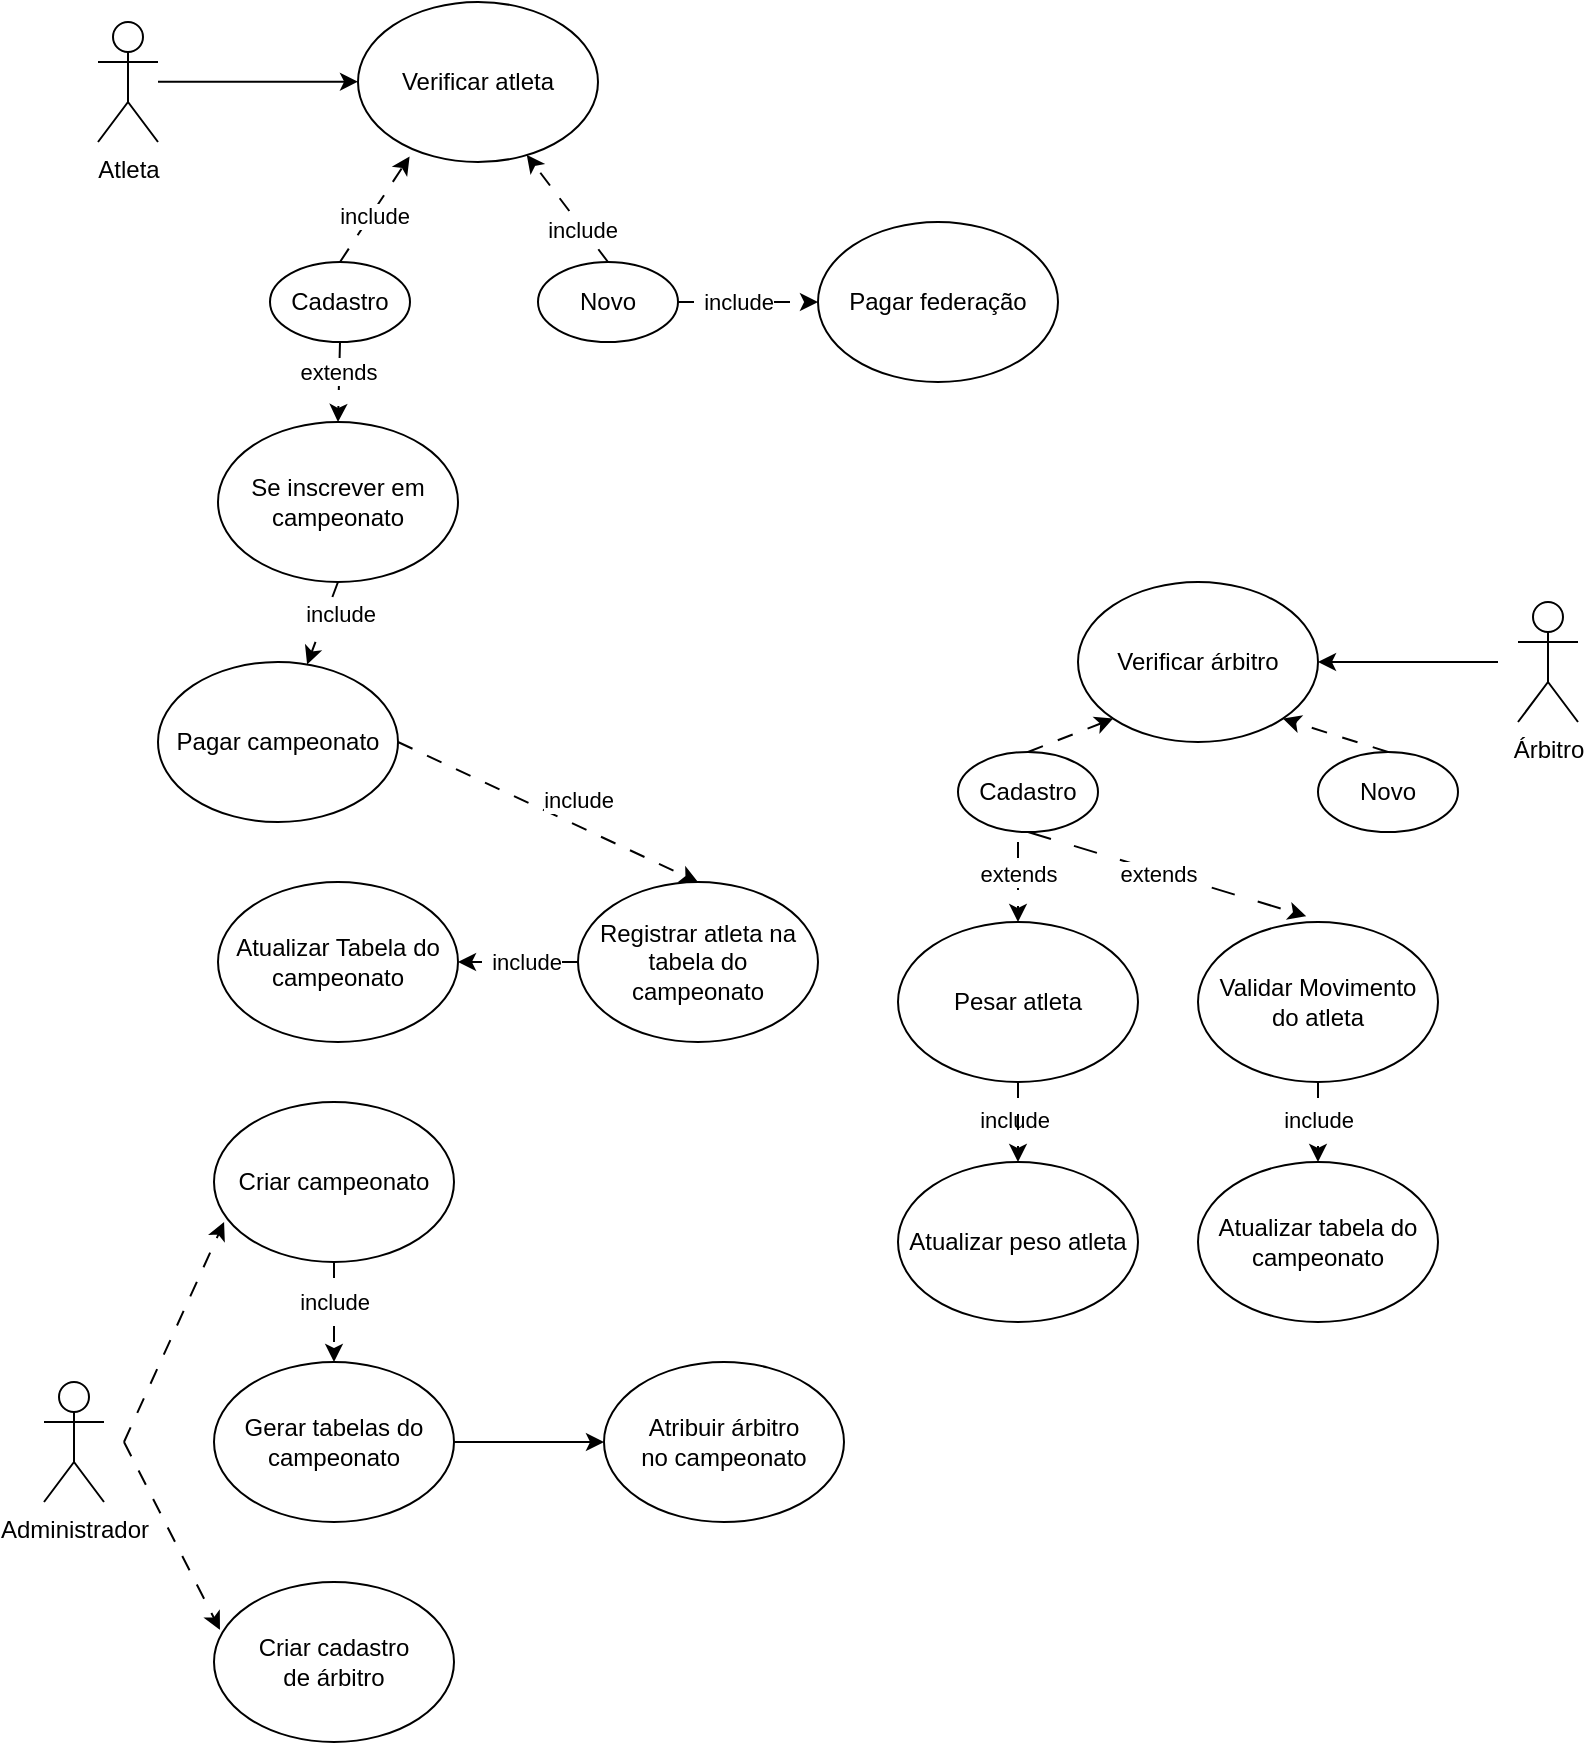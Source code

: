 <mxfile version="26.1.1">
  <diagram name="Página-1" id="Cg6OSjr4ZyZSndvDFCTL">
    <mxGraphModel dx="936" dy="505" grid="1" gridSize="10" guides="1" tooltips="1" connect="1" arrows="1" fold="1" page="1" pageScale="1" pageWidth="827" pageHeight="1169" math="0" shadow="0">
      <root>
        <mxCell id="0" />
        <mxCell id="1" parent="0" />
        <mxCell id="KDlFbCgQcCUziOxt1vnb-21" style="edgeStyle=orthogonalEdgeStyle;rounded=0;orthogonalLoop=1;jettySize=auto;html=1;exitX=1;exitY=0.333;exitDx=0;exitDy=0;exitPerimeter=0;entryX=0;entryY=0.5;entryDx=0;entryDy=0;" edge="1" parent="1">
          <mxGeometry relative="1" as="geometry">
            <mxPoint x="100.0" y="229.82" as="sourcePoint" />
            <mxPoint x="200" y="229.82" as="targetPoint" />
          </mxGeometry>
        </mxCell>
        <mxCell id="KDlFbCgQcCUziOxt1vnb-1" value="Atleta" style="shape=umlActor;verticalLabelPosition=bottom;verticalAlign=top;html=1;outlineConnect=0;" vertex="1" parent="1">
          <mxGeometry x="70" y="200" width="30" height="60" as="geometry" />
        </mxCell>
        <mxCell id="KDlFbCgQcCUziOxt1vnb-2" value="Verificar atleta" style="ellipse;whiteSpace=wrap;html=1;" vertex="1" parent="1">
          <mxGeometry x="200" y="190" width="120" height="80" as="geometry" />
        </mxCell>
        <mxCell id="KDlFbCgQcCUziOxt1vnb-26" style="rounded=0;orthogonalLoop=1;jettySize=auto;html=1;exitX=0.5;exitY=1;exitDx=0;exitDy=0;entryX=0.5;entryY=0;entryDx=0;entryDy=0;dashed=1;dashPattern=8 8;" edge="1" parent="1" source="KDlFbCgQcCUziOxt1vnb-3" target="KDlFbCgQcCUziOxt1vnb-5">
          <mxGeometry relative="1" as="geometry" />
        </mxCell>
        <mxCell id="KDlFbCgQcCUziOxt1vnb-3" value="Cadastro" style="ellipse;whiteSpace=wrap;html=1;" vertex="1" parent="1">
          <mxGeometry x="156" y="320" width="70" height="40" as="geometry" />
        </mxCell>
        <mxCell id="KDlFbCgQcCUziOxt1vnb-25" style="rounded=0;orthogonalLoop=1;jettySize=auto;html=1;entryX=0;entryY=0.5;entryDx=0;entryDy=0;dashed=1;dashPattern=8 8;" edge="1" parent="1" source="KDlFbCgQcCUziOxt1vnb-4" target="KDlFbCgQcCUziOxt1vnb-11">
          <mxGeometry relative="1" as="geometry" />
        </mxCell>
        <mxCell id="KDlFbCgQcCUziOxt1vnb-4" value="Novo" style="ellipse;whiteSpace=wrap;html=1;" vertex="1" parent="1">
          <mxGeometry x="290" y="320" width="70" height="40" as="geometry" />
        </mxCell>
        <mxCell id="KDlFbCgQcCUziOxt1vnb-27" style="rounded=0;orthogonalLoop=1;jettySize=auto;html=1;exitX=0.5;exitY=1;exitDx=0;exitDy=0;dashed=1;dashPattern=8 8;" edge="1" parent="1" source="KDlFbCgQcCUziOxt1vnb-5" target="KDlFbCgQcCUziOxt1vnb-6">
          <mxGeometry relative="1" as="geometry" />
        </mxCell>
        <mxCell id="KDlFbCgQcCUziOxt1vnb-5" value="Se inscrever em campeonato" style="ellipse;whiteSpace=wrap;html=1;" vertex="1" parent="1">
          <mxGeometry x="130" y="400" width="120" height="80" as="geometry" />
        </mxCell>
        <mxCell id="KDlFbCgQcCUziOxt1vnb-28" style="rounded=0;orthogonalLoop=1;jettySize=auto;html=1;exitX=1;exitY=0.5;exitDx=0;exitDy=0;entryX=0.5;entryY=0;entryDx=0;entryDy=0;dashed=1;dashPattern=8 8;" edge="1" parent="1" source="KDlFbCgQcCUziOxt1vnb-6" target="KDlFbCgQcCUziOxt1vnb-7">
          <mxGeometry relative="1" as="geometry" />
        </mxCell>
        <mxCell id="KDlFbCgQcCUziOxt1vnb-6" value="Pagar campeonato" style="ellipse;whiteSpace=wrap;html=1;" vertex="1" parent="1">
          <mxGeometry x="100" y="520" width="120" height="80" as="geometry" />
        </mxCell>
        <mxCell id="KDlFbCgQcCUziOxt1vnb-29" style="rounded=0;orthogonalLoop=1;jettySize=auto;html=1;exitX=0;exitY=0.5;exitDx=0;exitDy=0;dashed=1;dashPattern=8 8;entryX=1;entryY=0.5;entryDx=0;entryDy=0;" edge="1" parent="1" source="KDlFbCgQcCUziOxt1vnb-7" target="KDlFbCgQcCUziOxt1vnb-65">
          <mxGeometry relative="1" as="geometry">
            <mxPoint x="260" y="720" as="targetPoint" />
          </mxGeometry>
        </mxCell>
        <mxCell id="KDlFbCgQcCUziOxt1vnb-7" value="Registrar atleta na tabela do campeonato" style="ellipse;whiteSpace=wrap;html=1;" vertex="1" parent="1">
          <mxGeometry x="310" y="630" width="120" height="80" as="geometry" />
        </mxCell>
        <mxCell id="KDlFbCgQcCUziOxt1vnb-30" style="rounded=0;orthogonalLoop=1;jettySize=auto;html=1;exitX=0.5;exitY=1;exitDx=0;exitDy=0;entryX=0.5;entryY=0;entryDx=0;entryDy=0;dashed=1;dashPattern=8 8;" edge="1" parent="1" source="KDlFbCgQcCUziOxt1vnb-9" target="KDlFbCgQcCUziOxt1vnb-10">
          <mxGeometry relative="1" as="geometry" />
        </mxCell>
        <mxCell id="KDlFbCgQcCUziOxt1vnb-9" value="Criar campeonato" style="ellipse;whiteSpace=wrap;html=1;" vertex="1" parent="1">
          <mxGeometry x="128" y="740" width="120" height="80" as="geometry" />
        </mxCell>
        <mxCell id="KDlFbCgQcCUziOxt1vnb-38" value="" style="edgeStyle=orthogonalEdgeStyle;rounded=0;orthogonalLoop=1;jettySize=auto;html=1;" edge="1" parent="1" source="KDlFbCgQcCUziOxt1vnb-10" target="KDlFbCgQcCUziOxt1vnb-37">
          <mxGeometry relative="1" as="geometry" />
        </mxCell>
        <mxCell id="KDlFbCgQcCUziOxt1vnb-10" value="Gerar tabelas do campeonato" style="ellipse;whiteSpace=wrap;html=1;" vertex="1" parent="1">
          <mxGeometry x="128" y="870" width="120" height="80" as="geometry" />
        </mxCell>
        <mxCell id="KDlFbCgQcCUziOxt1vnb-11" value="Pagar federação" style="ellipse;whiteSpace=wrap;html=1;" vertex="1" parent="1">
          <mxGeometry x="430" y="300" width="120" height="80" as="geometry" />
        </mxCell>
        <mxCell id="KDlFbCgQcCUziOxt1vnb-12" value="Verificar árbitro" style="ellipse;whiteSpace=wrap;html=1;" vertex="1" parent="1">
          <mxGeometry x="560" y="480" width="120" height="80" as="geometry" />
        </mxCell>
        <mxCell id="KDlFbCgQcCUziOxt1vnb-34" style="rounded=0;orthogonalLoop=1;jettySize=auto;html=1;entryX=1;entryY=0.5;entryDx=0;entryDy=0;" edge="1" parent="1" target="KDlFbCgQcCUziOxt1vnb-12">
          <mxGeometry relative="1" as="geometry">
            <mxPoint x="770" y="520" as="sourcePoint" />
          </mxGeometry>
        </mxCell>
        <mxCell id="KDlFbCgQcCUziOxt1vnb-15" value="Árbitro" style="shape=umlActor;verticalLabelPosition=bottom;verticalAlign=top;html=1;outlineConnect=0;" vertex="1" parent="1">
          <mxGeometry x="780" y="490" width="30" height="60" as="geometry" />
        </mxCell>
        <mxCell id="KDlFbCgQcCUziOxt1vnb-31" style="rounded=0;orthogonalLoop=1;jettySize=auto;html=1;exitX=0.5;exitY=0;exitDx=0;exitDy=0;entryX=0;entryY=1;entryDx=0;entryDy=0;dashed=1;dashPattern=8 8;" edge="1" parent="1" source="KDlFbCgQcCUziOxt1vnb-18" target="KDlFbCgQcCUziOxt1vnb-12">
          <mxGeometry relative="1" as="geometry" />
        </mxCell>
        <mxCell id="KDlFbCgQcCUziOxt1vnb-18" value="Cadastro" style="ellipse;whiteSpace=wrap;html=1;" vertex="1" parent="1">
          <mxGeometry x="500" y="565" width="70" height="40" as="geometry" />
        </mxCell>
        <mxCell id="KDlFbCgQcCUziOxt1vnb-32" style="rounded=0;orthogonalLoop=1;jettySize=auto;html=1;exitX=0.5;exitY=0;exitDx=0;exitDy=0;entryX=1;entryY=1;entryDx=0;entryDy=0;dashed=1;dashPattern=8 8;" edge="1" parent="1" source="KDlFbCgQcCUziOxt1vnb-19" target="KDlFbCgQcCUziOxt1vnb-12">
          <mxGeometry relative="1" as="geometry" />
        </mxCell>
        <mxCell id="KDlFbCgQcCUziOxt1vnb-19" value="Novo" style="ellipse;whiteSpace=wrap;html=1;" vertex="1" parent="1">
          <mxGeometry x="680" y="565" width="70" height="40" as="geometry" />
        </mxCell>
        <mxCell id="KDlFbCgQcCUziOxt1vnb-23" style="rounded=0;orthogonalLoop=1;jettySize=auto;html=1;exitX=0.5;exitY=0;exitDx=0;exitDy=0;entryX=0.215;entryY=0.965;entryDx=0;entryDy=0;entryPerimeter=0;dashed=1;dashPattern=8 8;" edge="1" parent="1" source="KDlFbCgQcCUziOxt1vnb-3" target="KDlFbCgQcCUziOxt1vnb-2">
          <mxGeometry relative="1" as="geometry" />
        </mxCell>
        <mxCell id="KDlFbCgQcCUziOxt1vnb-43" value="include" style="edgeLabel;html=1;align=center;verticalAlign=middle;resizable=0;points=[];" vertex="1" connectable="0" parent="KDlFbCgQcCUziOxt1vnb-23">
          <mxGeometry x="-0.085" y="-1" relative="1" as="geometry">
            <mxPoint as="offset" />
          </mxGeometry>
        </mxCell>
        <mxCell id="KDlFbCgQcCUziOxt1vnb-24" style="rounded=0;orthogonalLoop=1;jettySize=auto;html=1;exitX=0.5;exitY=0;exitDx=0;exitDy=0;entryX=0.703;entryY=0.955;entryDx=0;entryDy=0;entryPerimeter=0;dashed=1;dashPattern=8 8;" edge="1" parent="1" source="KDlFbCgQcCUziOxt1vnb-4" target="KDlFbCgQcCUziOxt1vnb-2">
          <mxGeometry relative="1" as="geometry" />
        </mxCell>
        <mxCell id="KDlFbCgQcCUziOxt1vnb-35" value="Administrador" style="shape=umlActor;verticalLabelPosition=bottom;verticalAlign=top;html=1;" vertex="1" parent="1">
          <mxGeometry x="43" y="880" width="30" height="60" as="geometry" />
        </mxCell>
        <mxCell id="KDlFbCgQcCUziOxt1vnb-37" value="Atribuir árbitro&lt;br&gt;no campeonato" style="ellipse;whiteSpace=wrap;html=1;" vertex="1" parent="1">
          <mxGeometry x="323" y="870" width="120" height="80" as="geometry" />
        </mxCell>
        <mxCell id="KDlFbCgQcCUziOxt1vnb-39" value="Criar cadastro&lt;div&gt;de árbitro&lt;/div&gt;" style="ellipse;whiteSpace=wrap;html=1;" vertex="1" parent="1">
          <mxGeometry x="128" y="980" width="120" height="80" as="geometry" />
        </mxCell>
        <mxCell id="KDlFbCgQcCUziOxt1vnb-40" value="" style="endArrow=classic;html=1;rounded=0;entryX=0.025;entryY=0.299;entryDx=0;entryDy=0;entryPerimeter=0;dashed=1;dashPattern=8 8;" edge="1" parent="1" target="KDlFbCgQcCUziOxt1vnb-39">
          <mxGeometry width="50" height="50" relative="1" as="geometry">
            <mxPoint x="83" y="910" as="sourcePoint" />
            <mxPoint x="123" y="990" as="targetPoint" />
          </mxGeometry>
        </mxCell>
        <mxCell id="KDlFbCgQcCUziOxt1vnb-44" value="include" style="edgeLabel;html=1;align=center;verticalAlign=middle;resizable=0;points=[];" vertex="1" connectable="0" parent="1">
          <mxGeometry x="528.003" y="749.002" as="geometry" />
        </mxCell>
        <mxCell id="KDlFbCgQcCUziOxt1vnb-45" value="include" style="edgeLabel;html=1;align=center;verticalAlign=middle;resizable=0;points=[];" vertex="1" connectable="0" parent="1">
          <mxGeometry x="191.003" y="496.002" as="geometry" />
        </mxCell>
        <mxCell id="KDlFbCgQcCUziOxt1vnb-46" value="extends" style="edgeLabel;html=1;align=center;verticalAlign=middle;resizable=0;points=[];" vertex="1" connectable="0" parent="1">
          <mxGeometry x="190.003" y="375.002" as="geometry" />
        </mxCell>
        <mxCell id="KDlFbCgQcCUziOxt1vnb-48" value="include" style="edgeLabel;html=1;align=center;verticalAlign=middle;resizable=0;points=[];" vertex="1" connectable="0" parent="1">
          <mxGeometry x="390.003" y="340.002" as="geometry" />
        </mxCell>
        <mxCell id="KDlFbCgQcCUziOxt1vnb-55" value="" style="edgeStyle=orthogonalEdgeStyle;rounded=0;orthogonalLoop=1;jettySize=auto;html=1;dashed=1;dashPattern=8 8;" edge="1" parent="1" source="KDlFbCgQcCUziOxt1vnb-49" target="KDlFbCgQcCUziOxt1vnb-54">
          <mxGeometry relative="1" as="geometry" />
        </mxCell>
        <mxCell id="KDlFbCgQcCUziOxt1vnb-49" value="Pesar atleta" style="ellipse;whiteSpace=wrap;html=1;" vertex="1" parent="1">
          <mxGeometry x="470" y="650" width="120" height="80" as="geometry" />
        </mxCell>
        <mxCell id="KDlFbCgQcCUziOxt1vnb-51" value="" style="endArrow=classic;html=1;rounded=0;entryX=0.5;entryY=0;entryDx=0;entryDy=0;dashed=1;dashPattern=8 8;" edge="1" parent="1" target="KDlFbCgQcCUziOxt1vnb-49">
          <mxGeometry width="50" height="50" relative="1" as="geometry">
            <mxPoint x="530" y="610" as="sourcePoint" />
            <mxPoint x="800" y="540" as="targetPoint" />
            <Array as="points">
              <mxPoint x="530" y="610" />
            </Array>
          </mxGeometry>
        </mxCell>
        <mxCell id="KDlFbCgQcCUziOxt1vnb-52" value="include" style="edgeLabel;html=1;align=center;verticalAlign=middle;resizable=0;points=[];" vertex="1" connectable="0" parent="1">
          <mxGeometry x="312.003" y="304.002" as="geometry" />
        </mxCell>
        <mxCell id="KDlFbCgQcCUziOxt1vnb-53" value="extends" style="edgeLabel;html=1;align=center;verticalAlign=middle;resizable=0;points=[];" vertex="1" connectable="0" parent="1">
          <mxGeometry x="530.003" y="626.002" as="geometry" />
        </mxCell>
        <mxCell id="KDlFbCgQcCUziOxt1vnb-54" value="Atualizar peso atleta" style="ellipse;whiteSpace=wrap;html=1;" vertex="1" parent="1">
          <mxGeometry x="470" y="770" width="120" height="80" as="geometry" />
        </mxCell>
        <mxCell id="KDlFbCgQcCUziOxt1vnb-61" value="" style="edgeStyle=orthogonalEdgeStyle;rounded=0;orthogonalLoop=1;jettySize=auto;html=1;dashed=1;dashPattern=8 8;" edge="1" parent="1" source="KDlFbCgQcCUziOxt1vnb-56" target="KDlFbCgQcCUziOxt1vnb-60">
          <mxGeometry relative="1" as="geometry" />
        </mxCell>
        <mxCell id="KDlFbCgQcCUziOxt1vnb-56" value="Validar Movimento&lt;div&gt;do atleta&lt;/div&gt;" style="ellipse;whiteSpace=wrap;html=1;" vertex="1" parent="1">
          <mxGeometry x="620" y="650" width="120" height="80" as="geometry" />
        </mxCell>
        <mxCell id="KDlFbCgQcCUziOxt1vnb-58" value="" style="endArrow=classic;html=1;rounded=0;exitX=0.5;exitY=1;exitDx=0;exitDy=0;entryX=0.451;entryY=-0.036;entryDx=0;entryDy=0;entryPerimeter=0;dashed=1;dashPattern=12 12;" edge="1" parent="1" source="KDlFbCgQcCUziOxt1vnb-18" target="KDlFbCgQcCUziOxt1vnb-56">
          <mxGeometry width="50" height="50" relative="1" as="geometry">
            <mxPoint x="600" y="670" as="sourcePoint" />
            <mxPoint x="650" y="620" as="targetPoint" />
          </mxGeometry>
        </mxCell>
        <mxCell id="KDlFbCgQcCUziOxt1vnb-59" value="extends" style="edgeLabel;html=1;align=center;verticalAlign=middle;resizable=0;points=[];" vertex="1" connectable="0" parent="1">
          <mxGeometry x="600.003" y="626.002" as="geometry" />
        </mxCell>
        <mxCell id="KDlFbCgQcCUziOxt1vnb-60" value="Atualizar tabela do campeonato" style="ellipse;whiteSpace=wrap;html=1;" vertex="1" parent="1">
          <mxGeometry x="620" y="770" width="120" height="80" as="geometry" />
        </mxCell>
        <mxCell id="KDlFbCgQcCUziOxt1vnb-62" value="include" style="edgeLabel;html=1;align=center;verticalAlign=middle;resizable=0;points=[];" vertex="1" connectable="0" parent="1">
          <mxGeometry x="680.003" y="749.002" as="geometry" />
        </mxCell>
        <mxCell id="KDlFbCgQcCUziOxt1vnb-63" value="include" style="edgeLabel;html=1;align=center;verticalAlign=middle;resizable=0;points=[];" vertex="1" connectable="0" parent="1">
          <mxGeometry x="310.003" y="589.002" as="geometry" />
        </mxCell>
        <mxCell id="KDlFbCgQcCUziOxt1vnb-64" value="" style="endArrow=classic;html=1;rounded=0;entryX=0.042;entryY=0.75;entryDx=0;entryDy=0;entryPerimeter=0;dashed=1;dashPattern=8 8;" edge="1" parent="1" target="KDlFbCgQcCUziOxt1vnb-9">
          <mxGeometry width="50" height="50" relative="1" as="geometry">
            <mxPoint x="83" y="910" as="sourcePoint" />
            <mxPoint x="133" y="860" as="targetPoint" />
          </mxGeometry>
        </mxCell>
        <mxCell id="KDlFbCgQcCUziOxt1vnb-65" value="Atualizar Tabela do campeonato" style="ellipse;whiteSpace=wrap;html=1;" vertex="1" parent="1">
          <mxGeometry x="130" y="630" width="120" height="80" as="geometry" />
        </mxCell>
        <mxCell id="KDlFbCgQcCUziOxt1vnb-66" value="include" style="edgeLabel;html=1;align=center;verticalAlign=middle;resizable=0;points=[];" vertex="1" connectable="0" parent="1">
          <mxGeometry x="284.003" y="670.002" as="geometry" />
        </mxCell>
        <mxCell id="KDlFbCgQcCUziOxt1vnb-67" value="include" style="edgeLabel;html=1;align=center;verticalAlign=middle;resizable=0;points=[];" vertex="1" connectable="0" parent="1">
          <mxGeometry x="188.003" y="840.002" as="geometry" />
        </mxCell>
      </root>
    </mxGraphModel>
  </diagram>
</mxfile>
